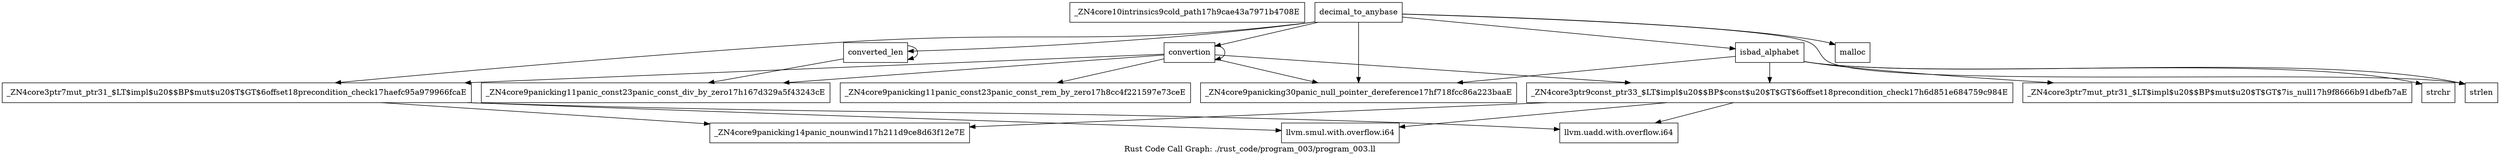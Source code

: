 digraph "Rust Code Call Graph: ./rust_code/program_003/program_003.ll" {
	label="Rust Code Call Graph: ./rust_code/program_003/program_003.ll";

	Node0x55d09081c8a0 [shape=record,label="{_ZN4core10intrinsics9cold_path17h9cae43a7971b4708E}"];
	Node0x55d09081ec30 [shape=record,label="{_ZN4core3ptr7mut_ptr31_$LT$impl$u20$$BP$mut$u20$T$GT$6offset18precondition_check17haefc95a979966fcaE}"];
	Node0x55d09081ec30 -> Node0x55d09081f220;
	Node0x55d09081ec30 -> Node0x55d09081f6e0;
	Node0x55d09081ec30 -> Node0x55d090820dc0;
	Node0x55d090829c10 [shape=record,label="{_ZN4core3ptr7mut_ptr31_$LT$impl$u20$$BP$mut$u20$T$GT$7is_null17h9f8666b91dbefb7aE}"];
	Node0x55d090829c90 [shape=record,label="{_ZN4core3ptr9const_ptr33_$LT$impl$u20$$BP$const$u20$T$GT$6offset18precondition_check17h6d851e684759c984E}"];
	Node0x55d090829c90 -> Node0x55d09081f220;
	Node0x55d090829c90 -> Node0x55d09081f6e0;
	Node0x55d090829c90 -> Node0x55d090820dc0;
	Node0x55d090829dc0 [shape=record,label="{isbad_alphabet}"];
	Node0x55d090829dc0 -> Node0x55d090829e40;
	Node0x55d090829dc0 -> Node0x55d090829c90;
	Node0x55d090829dc0 -> Node0x55d0907af580;
	Node0x55d090829dc0 -> Node0x55d090829c10;
	Node0x55d090829dc0 -> Node0x55d090821470;
	Node0x55d090829ec0 [shape=record,label="{converted_len}"];
	Node0x55d090829ec0 -> Node0x55d09082f3d0;
	Node0x55d090829ec0 -> Node0x55d090829ec0;
	Node0x55d09082f450 [shape=record,label="{convertion}"];
	Node0x55d09082f450 -> Node0x55d09082f4d0;
	Node0x55d09082f450 -> Node0x55d090829c90;
	Node0x55d09082f450 -> Node0x55d0907af580;
	Node0x55d09082f450 -> Node0x55d09082f450;
	Node0x55d09082f450 -> Node0x55d09081ec30;
	Node0x55d09082f450 -> Node0x55d09082f3d0;
	Node0x55d09082f750 [shape=record,label="{decimal_to_anybase}"];
	Node0x55d09082f750 -> Node0x55d090829dc0;
	Node0x55d09082f750 -> Node0x55d090829e40;
	Node0x55d09082f750 -> Node0x55d090829ec0;
	Node0x55d09082f750 -> Node0x55d09082f7d0;
	Node0x55d09082f750 -> Node0x55d09081ec30;
	Node0x55d09082f750 -> Node0x55d0907af580;
	Node0x55d09082f750 -> Node0x55d09082f450;
	Node0x55d09082f3d0 [shape=record,label="{_ZN4core9panicking11panic_const23panic_const_div_by_zero17h167d329a5f43243cE}"];
	Node0x55d09082f4d0 [shape=record,label="{_ZN4core9panicking11panic_const23panic_const_rem_by_zero17h8cc4f221597e73ceE}"];
	Node0x55d09081f220 [shape=record,label="{llvm.smul.with.overflow.i64}"];
	Node0x55d09081f6e0 [shape=record,label="{llvm.uadd.with.overflow.i64}"];
	Node0x55d090820dc0 [shape=record,label="{_ZN4core9panicking14panic_nounwind17h211d9ce8d63f12e7E}"];
	Node0x55d090829e40 [shape=record,label="{strlen}"];
	Node0x55d0907af580 [shape=record,label="{_ZN4core9panicking30panic_null_pointer_dereference17hf718fcc86a223baaE}"];
	Node0x55d090821470 [shape=record,label="{strchr}"];
	Node0x55d09082f7d0 [shape=record,label="{malloc}"];
}
